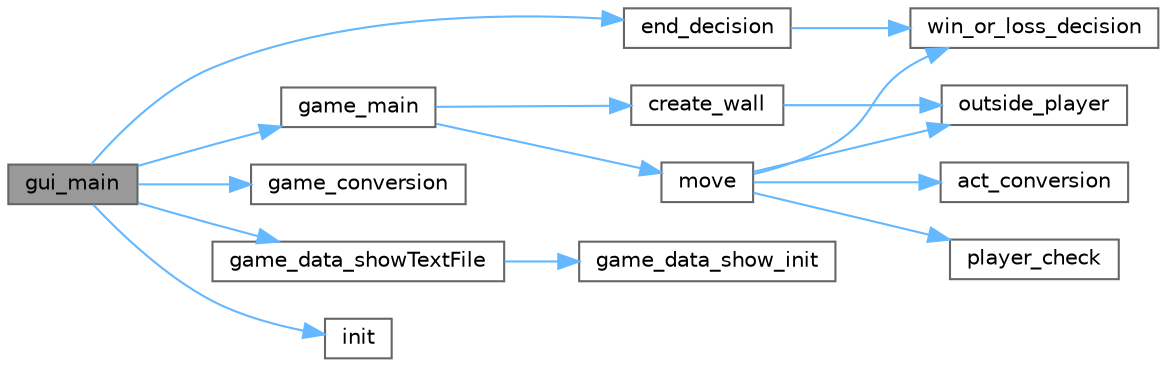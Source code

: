 digraph "gui_main"
{
 // LATEX_PDF_SIZE
  bgcolor="transparent";
  edge [fontname=Helvetica,fontsize=10,labelfontname=Helvetica,labelfontsize=10];
  node [fontname=Helvetica,fontsize=10,shape=box,height=0.2,width=0.4];
  rankdir="LR";
  Node1 [id="Node000001",label="gui_main",height=0.2,width=0.4,color="gray40", fillcolor="grey60", style="filled", fontcolor="black",tooltip="ゲームを進める関数"];
  Node1 -> Node2 [id="edge1_Node000001_Node000002",color="steelblue1",style="solid",tooltip=" "];
  Node2 [id="Node000002",label="end_decision",height=0.2,width=0.4,color="grey40", fillcolor="white", style="filled",URL="$game_8c.html#a12f3e530c2aa129d300511879650ea51",tooltip="ゲームの終了判定"];
  Node2 -> Node3 [id="edge2_Node000002_Node000003",color="steelblue1",style="solid",tooltip=" "];
  Node3 [id="Node000003",label="win_or_loss_decision",height=0.2,width=0.4,color="grey40", fillcolor="white", style="filled",URL="$game_8c.html#a8700dfc16655e8e84138731f440fea48",tooltip="勝敗判定"];
  Node1 -> Node4 [id="edge3_Node000001_Node000004",color="steelblue1",style="solid",tooltip=" "];
  Node4 [id="Node000004",label="game_conversion",height=0.2,width=0.4,color="grey40", fillcolor="white", style="filled",URL="$gui_8c.html#acbf1fc7b7e24f2736178e5acefa95a11",tooltip="tclファイルに送信するデータを作成"];
  Node1 -> Node5 [id="edge4_Node000001_Node000005",color="steelblue1",style="solid",tooltip=" "];
  Node5 [id="Node000005",label="game_data_showTextFile",height=0.2,width=0.4,color="grey40", fillcolor="white", style="filled",URL="$print__value_8c.html#a446b9b342d29629dc66c53240dfc4d20",tooltip=" "];
  Node5 -> Node6 [id="edge5_Node000005_Node000006",color="steelblue1",style="solid",tooltip=" "];
  Node6 [id="Node000006",label="game_data_show_init",height=0.2,width=0.4,color="grey40", fillcolor="white", style="filled",URL="$print__value_8c.html#ade9e0217a692d22504596f198800ec0e",tooltip=" "];
  Node1 -> Node7 [id="edge6_Node000001_Node000007",color="steelblue1",style="solid",tooltip=" "];
  Node7 [id="Node000007",label="game_main",height=0.2,width=0.4,color="grey40", fillcolor="white", style="filled",URL="$game_8c.html#a441d4f282398c2c2cfe4d27151ef2d0d",tooltip="ゲーム進行関数（メイン）"];
  Node7 -> Node8 [id="edge7_Node000007_Node000008",color="steelblue1",style="solid",tooltip=" "];
  Node8 [id="Node000008",label="create_wall",height=0.2,width=0.4,color="grey40", fillcolor="white", style="filled",URL="$game_8c.html#aa87725c2189bc2de03543ba29d6bdff2",tooltip="壁を設置"];
  Node8 -> Node9 [id="edge8_Node000008_Node000009",color="steelblue1",style="solid",tooltip=" "];
  Node9 [id="Node000009",label="outside_player",height=0.2,width=0.4,color="grey40", fillcolor="white", style="filled",URL="$game_8c.html#a6b0341d04d731d716876aa81039d5ab2",tooltip="プレイヤーの座標がボードの範囲外かどうかを判定する"];
  Node7 -> Node10 [id="edge9_Node000007_Node000010",color="steelblue1",style="solid",tooltip=" "];
  Node10 [id="Node000010",label="move",height=0.2,width=0.4,color="grey40", fillcolor="white", style="filled",URL="$game_8c.html#a3c8bc1cd598e6d4535061d375b6f4369",tooltip="プレイヤーの移動関数"];
  Node10 -> Node11 [id="edge10_Node000010_Node000011",color="steelblue1",style="solid",tooltip=" "];
  Node11 [id="Node000011",label="act_conversion",height=0.2,width=0.4,color="grey40", fillcolor="white", style="filled",URL="$game_8c.html#ac77787cbf2de49e998e34a7dbe58202b",tooltip="移動向きから座標の変化値に変換"];
  Node10 -> Node9 [id="edge11_Node000010_Node000009",color="steelblue1",style="solid",tooltip=" "];
  Node10 -> Node12 [id="edge12_Node000010_Node000012",color="steelblue1",style="solid",tooltip=" "];
  Node12 [id="Node000012",label="player_check",height=0.2,width=0.4,color="grey40", fillcolor="white", style="filled",URL="$game_8c.html#afd0c88e07a242a8c3082ecdfc66a8ff3",tooltip="引数の座標にプレイヤーが存在するか判定する"];
  Node10 -> Node3 [id="edge13_Node000010_Node000003",color="steelblue1",style="solid",tooltip=" "];
  Node1 -> Node13 [id="edge14_Node000001_Node000013",color="steelblue1",style="solid",tooltip=" "];
  Node13 [id="Node000013",label="init",height=0.2,width=0.4,color="grey40", fillcolor="white", style="filled",URL="$init_8c.html#aa0ebe7a80a7886951288e41439bd9ce5",tooltip="ゲームの初期化（メイン）"];
}
